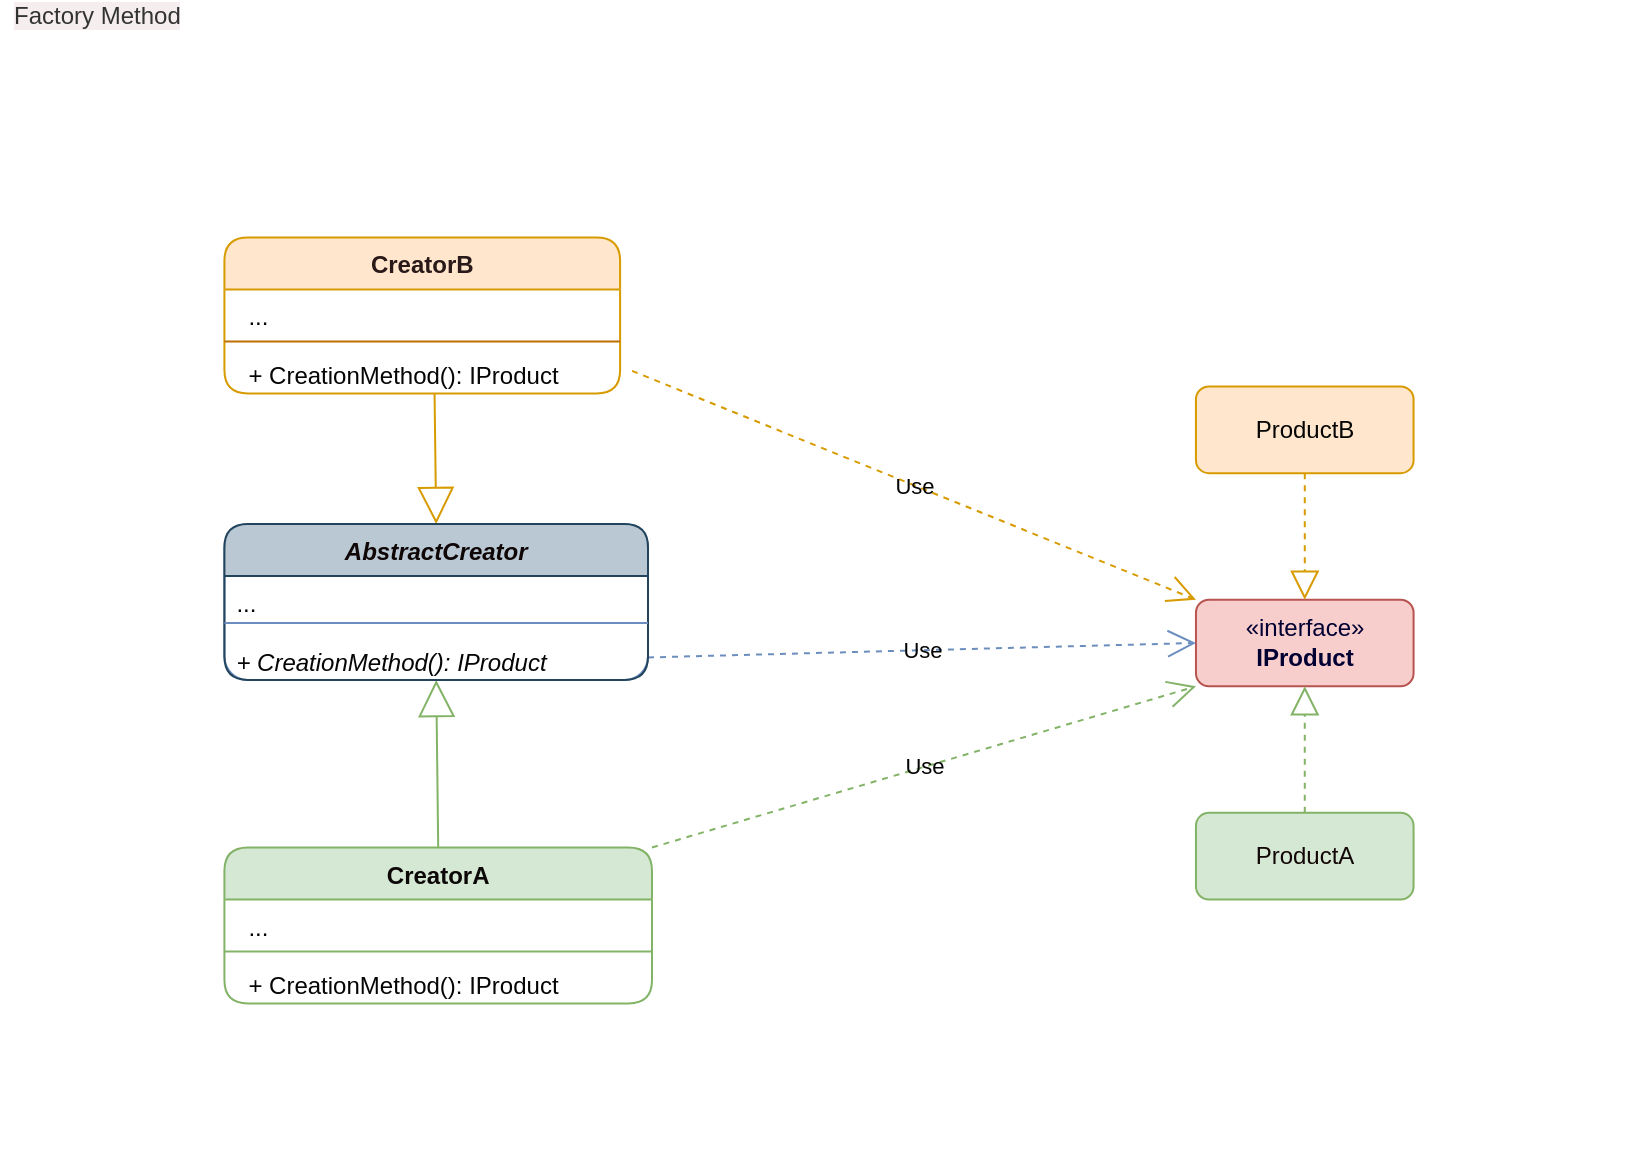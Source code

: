 <mxfile>
    <diagram id="sUUaPduqyuZYLTc3TDkt" name="1-FactoryMethod">
        <mxGraphModel dx="912" dy="831" grid="0" gridSize="10" guides="1" tooltips="1" connect="1" arrows="1" fold="1" page="1" pageScale="1" pageWidth="827" pageHeight="583" background="#ffffff" math="0" shadow="0">
            <root>
                <mxCell id="0"/>
                <mxCell id="1" parent="0"/>
                <mxCell id="5" value="&lt;span style=&quot;&quot;&gt;&lt;font color=&quot;#130606&quot;&gt;ProductA&lt;/font&gt;&lt;/span&gt;" style="html=1;shadow=0;swimlaneLine=0;labelBackgroundColor=none;fillColor=#d5e8d4;strokeColor=#82b366;rounded=1;container=0;" parent="1" vertex="1">
                    <mxGeometry x="598.977" y="408.42" width="108.813" height="43.328" as="geometry"/>
                </mxCell>
                <mxCell id="8" value="«interface»&lt;br&gt;&lt;b&gt;IProduct&lt;/b&gt;" style="html=1;shadow=0;swimlaneLine=0;fillColor=#f8cecc;strokeColor=#b85450;fontColor=#000033;rounded=1;container=0;" parent="1" vertex="1">
                    <mxGeometry x="598.977" y="301.832" width="108.813" height="43.328" as="geometry"/>
                </mxCell>
                <mxCell id="11" value="&lt;font color=&quot;#050505&quot;&gt;ProductB&lt;/font&gt;" style="html=1;shadow=0;swimlaneLine=0;fillColor=#ffe6cc;strokeColor=#d79b00;rounded=1;container=0;" parent="1" vertex="1">
                    <mxGeometry x="598.977" y="195.244" width="108.813" height="43.328" as="geometry"/>
                </mxCell>
                <object label="" Text="implement" id="12">
                    <mxCell style="endArrow=block;dashed=1;endFill=0;endSize=12;html=1;entryX=0.5;entryY=1;entryDx=0;entryDy=0;exitX=0.5;exitY=0;exitDx=0;exitDy=0;shadow=0;swimlaneLine=0;fontColor=#050505;fillColor=#d5e8d4;strokeColor=#82b366;" parent="1" source="5" target="8" edge="1">
                        <mxGeometry width="160" relative="1" as="geometry">
                            <mxPoint x="594.031" y="266.303" as="sourcePoint"/>
                            <mxPoint x="752.304" y="231.64" as="targetPoint"/>
                        </mxGeometry>
                    </mxCell>
                </object>
                <mxCell id="13" value="" style="endArrow=block;dashed=1;endFill=0;endSize=12;html=1;entryX=0.5;entryY=0;entryDx=0;entryDy=0;shadow=0;swimlaneLine=0;fontColor=#050505;fillColor=#ffe6cc;strokeColor=#d79b00;" parent="1" source="11" target="8" edge="1">
                    <mxGeometry width="160" relative="1" as="geometry">
                        <mxPoint x="689.984" y="139.784" as="sourcePoint"/>
                        <mxPoint x="673.167" y="269.769" as="targetPoint"/>
                    </mxGeometry>
                </mxCell>
                <mxCell id="29" value="Use" style="endArrow=open;endSize=12;dashed=1;html=1;entryX=0;entryY=0.5;entryDx=0;entryDy=0;shadow=0;swimlaneLine=0;fontColor=#050505;labelBackgroundColor=none;fillColor=#dae8fc;strokeColor=#6c8ebf;exitX=1;exitY=0.5;exitDx=0;exitDy=0;" parent="1" source="28" target="8" edge="1">
                    <mxGeometry width="160" relative="1" as="geometry">
                        <mxPoint x="326.944" y="193.945" as="sourcePoint"/>
                        <mxPoint x="485.218" y="194.378" as="targetPoint"/>
                        <mxPoint as="offset"/>
                    </mxGeometry>
                </mxCell>
                <mxCell id="30" value="" style="endArrow=block;endSize=16;endFill=0;html=1;exitX=0.5;exitY=0;exitDx=0;exitDy=0;entryX=0.5;entryY=1;entryDx=0;entryDy=0;shadow=0;swimlaneLine=0;fontColor=#050505;fillColor=#d5e8d4;strokeColor=#82b366;labelBackgroundColor=none;" parent="1" source="17" target="25" edge="1">
                    <mxGeometry x="0.016" y="-13" width="160" relative="1" as="geometry">
                        <mxPoint x="99.426" y="261.103" as="sourcePoint"/>
                        <mxPoint x="178.563" y="183.112" as="targetPoint"/>
                        <mxPoint as="offset"/>
                    </mxGeometry>
                </mxCell>
                <mxCell id="31" value="" style="endArrow=block;endSize=16;endFill=0;html=1;entryX=0.5;entryY=0;entryDx=0;entryDy=0;shadow=0;swimlaneLine=0;fontColor=#050505;labelBackgroundColor=none;fillColor=#ffe6cc;strokeColor=#d79b00;" parent="1" source="24" target="25" edge="1">
                    <mxGeometry width="160" relative="1" as="geometry">
                        <mxPoint x="245" y="195" as="sourcePoint"/>
                        <mxPoint x="218.131" y="183.112" as="targetPoint"/>
                    </mxGeometry>
                </mxCell>
                <mxCell id="32" value="Use" style="endArrow=open;endSize=12;dashed=1;html=1;entryX=0;entryY=0;entryDx=0;entryDy=0;shadow=0;swimlaneLine=0;fontColor=#050505;fillColor=#ffe6cc;strokeColor=#d79b00;labelBackgroundColor=none;exitX=1;exitY=0.5;exitDx=0;exitDy=0;" parent="1" source="24" target="8" edge="1">
                    <mxGeometry width="160" relative="1" as="geometry">
                        <mxPoint x="326.944" y="175.313" as="sourcePoint"/>
                        <mxPoint x="455.541" y="139.784" as="targetPoint"/>
                    </mxGeometry>
                </mxCell>
                <mxCell id="33" value="Use" style="endArrow=open;endSize=12;dashed=1;html=1;entryX=0;entryY=1;entryDx=0;entryDy=0;shadow=0;swimlaneLine=0;fontColor=#050505;fillColor=#d5e8d4;strokeColor=#82b366;labelBackgroundColor=none;exitX=1;exitY=0;exitDx=0;exitDy=0;" parent="1" source="17" target="8" edge="1">
                    <mxGeometry width="160" relative="1" as="geometry">
                        <mxPoint x="328" y="492" as="sourcePoint"/>
                        <mxPoint x="628.653" y="320.897" as="targetPoint"/>
                    </mxGeometry>
                </mxCell>
                <mxCell id="18" value="..." style="text;strokeColor=none;fillColor=none;align=left;verticalAlign=top;spacingLeft=4;spacingRight=4;overflow=hidden;rotatable=0;points=[[0,0.5],[1,0.5]];portConstraint=eastwest;shadow=0;swimlaneLine=0;fontColor=#050505;rounded=1;container=0;" parent="1" vertex="1">
                    <mxGeometry x="119.21" y="451.751" width="207.734" height="22.531" as="geometry"/>
                </mxCell>
                <mxCell id="20" value="+ CreationMethod(): IProduct" style="text;strokeColor=none;fillColor=none;align=left;verticalAlign=top;spacingLeft=4;spacingRight=4;overflow=hidden;rotatable=0;points=[[0,0.5],[1,0.5]];portConstraint=eastwest;shadow=0;swimlaneLine=0;fontColor=#050505;rounded=1;container=0;" parent="1" vertex="1">
                    <mxGeometry x="119.21" y="481.214" width="207.734" height="22.531" as="geometry"/>
                </mxCell>
                <mxCell id="22" value="..." style="text;strokeColor=none;fillColor=none;align=left;verticalAlign=top;spacingLeft=4;spacingRight=4;overflow=hidden;rotatable=0;points=[[0,0.5],[1,0.5]];portConstraint=eastwest;shadow=0;swimlaneLine=0;fontColor=#050505;rounded=0;container=0;" parent="1" vertex="1">
                    <mxGeometry x="119.21" y="146.72" width="197.842" height="22.531" as="geometry"/>
                </mxCell>
                <mxCell id="24" value="+ CreationMethod(): IProduct" style="text;strokeColor=none;fillColor=none;align=left;verticalAlign=top;spacingLeft=4;spacingRight=4;overflow=hidden;rotatable=0;points=[[0,0.5],[1,0.5]];portConstraint=eastwest;shadow=0;swimlaneLine=0;fontColor=#050505;rounded=1;container=0;" parent="1" vertex="1">
                    <mxGeometry x="119.21" y="176.183" width="197.842" height="22.531" as="geometry"/>
                </mxCell>
                <mxCell id="37" value="" style="group;glass=0;shadow=0;fillColor=none;strokeColor=#6c8ebf;imageAspect=1;rounded=1;" parent="1" vertex="1" connectable="0">
                    <mxGeometry x="113.21" y="264" width="211.79" height="77.99" as="geometry"/>
                </mxCell>
                <mxCell id="25" value="AbstractCreator" style="swimlane;fontStyle=3;align=center;verticalAlign=top;childLayout=stackLayout;horizontal=1;startSize=26;horizontalStack=0;resizeParent=1;resizeParentMax=0;resizeLast=0;collapsible=1;marginBottom=0;shadow=0;swimlaneLine=1;fillColor=#bac8d3;strokeColor=#23445d;fontColor=#0f0606;rounded=1;container=0;" parent="37" vertex="1">
                    <mxGeometry width="211.79" height="77.99" as="geometry">
                        <mxRectangle x="110" y="90" width="130" height="30" as="alternateBounds"/>
                    </mxGeometry>
                </mxCell>
                <mxCell id="28" value="+ CreationMethod(): IProduct" style="text;strokeColor=none;fillColor=none;align=left;verticalAlign=top;spacingLeft=4;spacingRight=4;overflow=hidden;rotatable=0;points=[[0,0.5],[1,0.5]];portConstraint=eastwest;fontStyle=2;shadow=0;swimlaneLine=0;fontColor=#050505;rounded=1;container=0;" parent="37" vertex="1">
                    <mxGeometry y="55.46" width="211.79" height="22.53" as="geometry"/>
                </mxCell>
                <mxCell id="26" value="..." style="text;strokeColor=none;fillColor=none;align=left;verticalAlign=top;spacingLeft=4;spacingRight=4;overflow=hidden;rotatable=0;points=[[0,0.5],[1,0.5]];portConstraint=eastwest;shadow=0;swimlaneLine=0;fontColor=#050505;rounded=1;container=0;" parent="37" vertex="1">
                    <mxGeometry y="25.999" width="211.79" height="22.53" as="geometry"/>
                </mxCell>
                <mxCell id="27" value="" style="line;strokeWidth=1;fillColor=none;align=left;verticalAlign=middle;spacingTop=-1;spacingLeft=3;spacingRight=3;rotatable=0;labelPosition=right;points=[];portConstraint=eastwest;strokeColor=inherit;shadow=0;swimlaneLine=0;fontColor=#050505;rounded=1;container=0;" parent="37" vertex="1">
                    <mxGeometry y="45.998" width="211.79" height="6.932" as="geometry"/>
                </mxCell>
                <mxCell id="38" value="" style="group" vertex="1" connectable="0" parent="1">
                    <mxGeometry x="113.21" y="120.72" width="197.842" height="77.994" as="geometry"/>
                </mxCell>
                <mxCell id="21" value="CreatorB" style="swimlane;fontStyle=1;align=center;verticalAlign=top;childLayout=stackLayout;horizontal=1;startSize=26;horizontalStack=0;resizeParent=1;resizeParentMax=0;resizeLast=0;collapsible=1;marginBottom=0;shadow=0;swimlaneLine=1;fillColor=#ffe6cc;strokeColor=#d79b00;fontColor=#291919;rounded=1;container=0;" parent="38" vertex="1">
                    <mxGeometry width="197.842" height="77.994" as="geometry">
                        <mxRectangle x="210" y="206" width="90" height="30" as="alternateBounds"/>
                    </mxGeometry>
                </mxCell>
                <mxCell id="23" value="" style="line;strokeWidth=1;align=left;verticalAlign=middle;spacingTop=-1;spacingLeft=3;spacingRight=3;rotatable=0;labelPosition=right;points=[];portConstraint=eastwest;shadow=0;swimlaneLine=0;rounded=1;container=0;fillColor=#f0a30a;fontColor=#000000;strokeColor=#BD7000;" parent="38" vertex="1">
                    <mxGeometry y="48.531" width="197.842" height="6.933" as="geometry"/>
                </mxCell>
                <mxCell id="15" value="&lt;span style=&quot;background-color: rgb(246, 238, 238);&quot;&gt;Factory Method&lt;/span&gt;" style="shape=umlFrame;whiteSpace=wrap;html=1;width=102;height=15;boundedLbl=1;verticalAlign=middle;align=left;spacingLeft=5;swimlaneLine=0;fontColor=#333333;shadow=0;fillColor=none;strokeColor=none;rounded=1;container=0;" parent="1" vertex="1">
                    <mxGeometry x="1" y="2" width="825.0" height="578" as="geometry"/>
                </mxCell>
                <mxCell id="39" value="" style="group" vertex="1" connectable="0" parent="1">
                    <mxGeometry x="113.21" y="425.75" width="213.79" height="77.99" as="geometry"/>
                </mxCell>
                <mxCell id="17" value="CreatorA" style="swimlane;fontStyle=1;align=center;verticalAlign=top;childLayout=stackLayout;horizontal=1;startSize=26;horizontalStack=0;resizeParent=1;resizeParentMax=0;resizeLast=0;collapsible=1;marginBottom=0;shadow=0;swimlaneLine=1;fillColor=#d5e8d4;strokeColor=#82b366;fontColor=#0d0808;rounded=1;container=0;glass=0;" parent="39" vertex="1">
                    <mxGeometry width="213.79" height="77.99" as="geometry">
                        <mxRectangle x="50" y="206" width="90" height="30" as="alternateBounds"/>
                    </mxGeometry>
                </mxCell>
                <mxCell id="19" value="" style="line;strokeWidth=1;fillColor=#d5e8d4;align=left;verticalAlign=middle;spacingTop=-1;spacingLeft=3;spacingRight=3;rotatable=0;labelPosition=right;points=[];portConstraint=eastwest;strokeColor=#82b366;shadow=0;swimlaneLine=0;rounded=1;container=0;" parent="39" vertex="1">
                    <mxGeometry y="48.528" width="213.79" height="6.932" as="geometry"/>
                </mxCell>
            </root>
        </mxGraphModel>
    </diagram>
</mxfile>